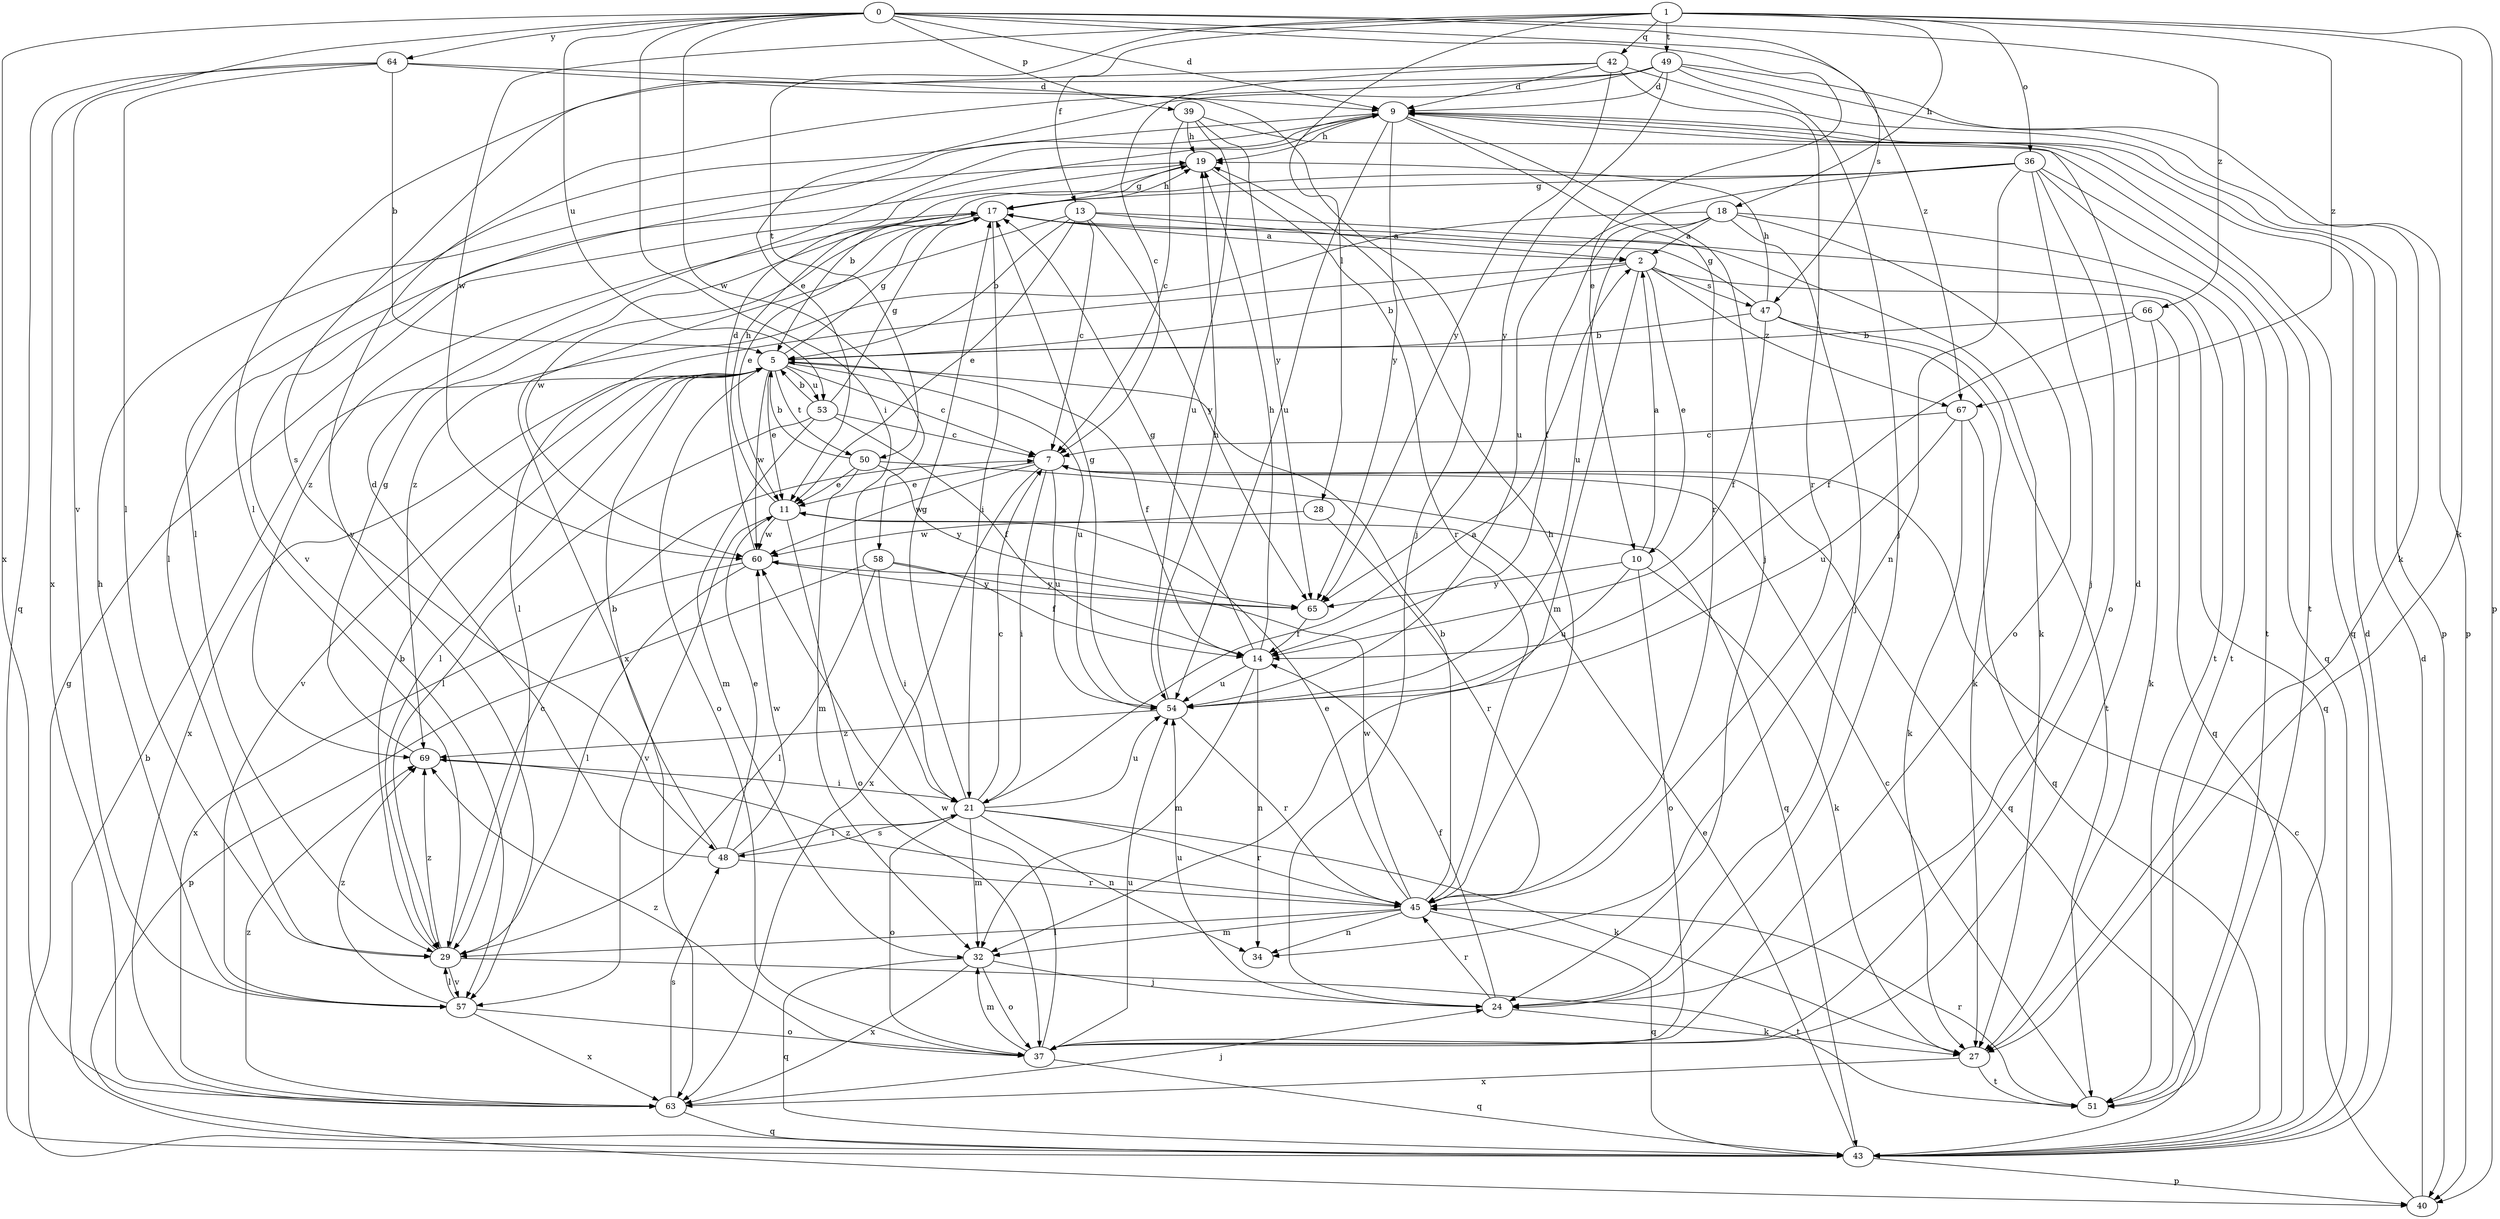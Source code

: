 strict digraph  {
0;
1;
2;
5;
7;
9;
10;
11;
13;
14;
17;
18;
19;
21;
24;
27;
28;
29;
32;
34;
36;
37;
39;
40;
42;
43;
45;
47;
48;
49;
50;
51;
53;
54;
57;
58;
60;
63;
64;
65;
66;
67;
69;
0 -> 9  [label=d];
0 -> 10  [label=e];
0 -> 21  [label=i];
0 -> 39  [label=p];
0 -> 47  [label=s];
0 -> 53  [label=u];
0 -> 57  [label=v];
0 -> 58  [label=w];
0 -> 63  [label=x];
0 -> 64  [label=y];
0 -> 66  [label=z];
0 -> 67  [label=z];
1 -> 13  [label=f];
1 -> 18  [label=h];
1 -> 27  [label=k];
1 -> 28  [label=l];
1 -> 36  [label=o];
1 -> 40  [label=p];
1 -> 42  [label=q];
1 -> 49  [label=t];
1 -> 50  [label=t];
1 -> 60  [label=w];
1 -> 67  [label=z];
2 -> 5  [label=b];
2 -> 10  [label=e];
2 -> 29  [label=l];
2 -> 32  [label=m];
2 -> 43  [label=q];
2 -> 47  [label=s];
2 -> 67  [label=z];
5 -> 7  [label=c];
5 -> 11  [label=e];
5 -> 14  [label=f];
5 -> 17  [label=g];
5 -> 29  [label=l];
5 -> 37  [label=o];
5 -> 50  [label=t];
5 -> 53  [label=u];
5 -> 54  [label=u];
5 -> 57  [label=v];
5 -> 60  [label=w];
5 -> 63  [label=x];
7 -> 11  [label=e];
7 -> 21  [label=i];
7 -> 43  [label=q];
7 -> 54  [label=u];
7 -> 60  [label=w];
7 -> 63  [label=x];
9 -> 19  [label=h];
9 -> 24  [label=j];
9 -> 29  [label=l];
9 -> 43  [label=q];
9 -> 45  [label=r];
9 -> 54  [label=u];
9 -> 57  [label=v];
9 -> 65  [label=y];
10 -> 2  [label=a];
10 -> 27  [label=k];
10 -> 37  [label=o];
10 -> 54  [label=u];
10 -> 65  [label=y];
11 -> 19  [label=h];
11 -> 37  [label=o];
11 -> 57  [label=v];
11 -> 60  [label=w];
13 -> 2  [label=a];
13 -> 5  [label=b];
13 -> 7  [label=c];
13 -> 11  [label=e];
13 -> 51  [label=t];
13 -> 63  [label=x];
13 -> 65  [label=y];
14 -> 17  [label=g];
14 -> 19  [label=h];
14 -> 32  [label=m];
14 -> 34  [label=n];
14 -> 54  [label=u];
17 -> 2  [label=a];
17 -> 11  [label=e];
17 -> 19  [label=h];
17 -> 21  [label=i];
17 -> 27  [label=k];
17 -> 60  [label=w];
17 -> 69  [label=z];
18 -> 2  [label=a];
18 -> 14  [label=f];
18 -> 24  [label=j];
18 -> 37  [label=o];
18 -> 51  [label=t];
18 -> 54  [label=u];
18 -> 69  [label=z];
19 -> 17  [label=g];
19 -> 29  [label=l];
19 -> 45  [label=r];
21 -> 2  [label=a];
21 -> 7  [label=c];
21 -> 17  [label=g];
21 -> 27  [label=k];
21 -> 32  [label=m];
21 -> 34  [label=n];
21 -> 37  [label=o];
21 -> 45  [label=r];
21 -> 48  [label=s];
21 -> 54  [label=u];
24 -> 14  [label=f];
24 -> 27  [label=k];
24 -> 45  [label=r];
24 -> 54  [label=u];
27 -> 51  [label=t];
27 -> 63  [label=x];
28 -> 45  [label=r];
28 -> 60  [label=w];
29 -> 5  [label=b];
29 -> 7  [label=c];
29 -> 51  [label=t];
29 -> 57  [label=v];
29 -> 69  [label=z];
32 -> 24  [label=j];
32 -> 37  [label=o];
32 -> 43  [label=q];
32 -> 63  [label=x];
36 -> 5  [label=b];
36 -> 17  [label=g];
36 -> 24  [label=j];
36 -> 34  [label=n];
36 -> 37  [label=o];
36 -> 43  [label=q];
36 -> 51  [label=t];
36 -> 54  [label=u];
37 -> 9  [label=d];
37 -> 32  [label=m];
37 -> 43  [label=q];
37 -> 54  [label=u];
37 -> 60  [label=w];
37 -> 69  [label=z];
39 -> 7  [label=c];
39 -> 19  [label=h];
39 -> 51  [label=t];
39 -> 54  [label=u];
39 -> 65  [label=y];
40 -> 7  [label=c];
40 -> 9  [label=d];
42 -> 7  [label=c];
42 -> 9  [label=d];
42 -> 40  [label=p];
42 -> 45  [label=r];
42 -> 48  [label=s];
42 -> 65  [label=y];
43 -> 5  [label=b];
43 -> 9  [label=d];
43 -> 11  [label=e];
43 -> 17  [label=g];
43 -> 40  [label=p];
45 -> 5  [label=b];
45 -> 11  [label=e];
45 -> 19  [label=h];
45 -> 29  [label=l];
45 -> 32  [label=m];
45 -> 34  [label=n];
45 -> 43  [label=q];
45 -> 60  [label=w];
45 -> 69  [label=z];
47 -> 5  [label=b];
47 -> 14  [label=f];
47 -> 17  [label=g];
47 -> 19  [label=h];
47 -> 27  [label=k];
47 -> 51  [label=t];
48 -> 5  [label=b];
48 -> 9  [label=d];
48 -> 11  [label=e];
48 -> 21  [label=i];
48 -> 45  [label=r];
48 -> 60  [label=w];
49 -> 9  [label=d];
49 -> 11  [label=e];
49 -> 24  [label=j];
49 -> 27  [label=k];
49 -> 29  [label=l];
49 -> 40  [label=p];
49 -> 57  [label=v];
49 -> 65  [label=y];
50 -> 5  [label=b];
50 -> 11  [label=e];
50 -> 32  [label=m];
50 -> 43  [label=q];
50 -> 65  [label=y];
51 -> 7  [label=c];
51 -> 45  [label=r];
53 -> 5  [label=b];
53 -> 7  [label=c];
53 -> 14  [label=f];
53 -> 17  [label=g];
53 -> 29  [label=l];
53 -> 32  [label=m];
54 -> 17  [label=g];
54 -> 19  [label=h];
54 -> 45  [label=r];
54 -> 69  [label=z];
57 -> 19  [label=h];
57 -> 29  [label=l];
57 -> 37  [label=o];
57 -> 63  [label=x];
57 -> 69  [label=z];
58 -> 14  [label=f];
58 -> 21  [label=i];
58 -> 29  [label=l];
58 -> 40  [label=p];
58 -> 65  [label=y];
60 -> 9  [label=d];
60 -> 29  [label=l];
60 -> 63  [label=x];
60 -> 65  [label=y];
63 -> 24  [label=j];
63 -> 43  [label=q];
63 -> 48  [label=s];
63 -> 69  [label=z];
64 -> 5  [label=b];
64 -> 9  [label=d];
64 -> 24  [label=j];
64 -> 29  [label=l];
64 -> 43  [label=q];
64 -> 63  [label=x];
65 -> 14  [label=f];
66 -> 5  [label=b];
66 -> 14  [label=f];
66 -> 27  [label=k];
66 -> 43  [label=q];
67 -> 7  [label=c];
67 -> 27  [label=k];
67 -> 43  [label=q];
67 -> 54  [label=u];
69 -> 17  [label=g];
69 -> 21  [label=i];
}

